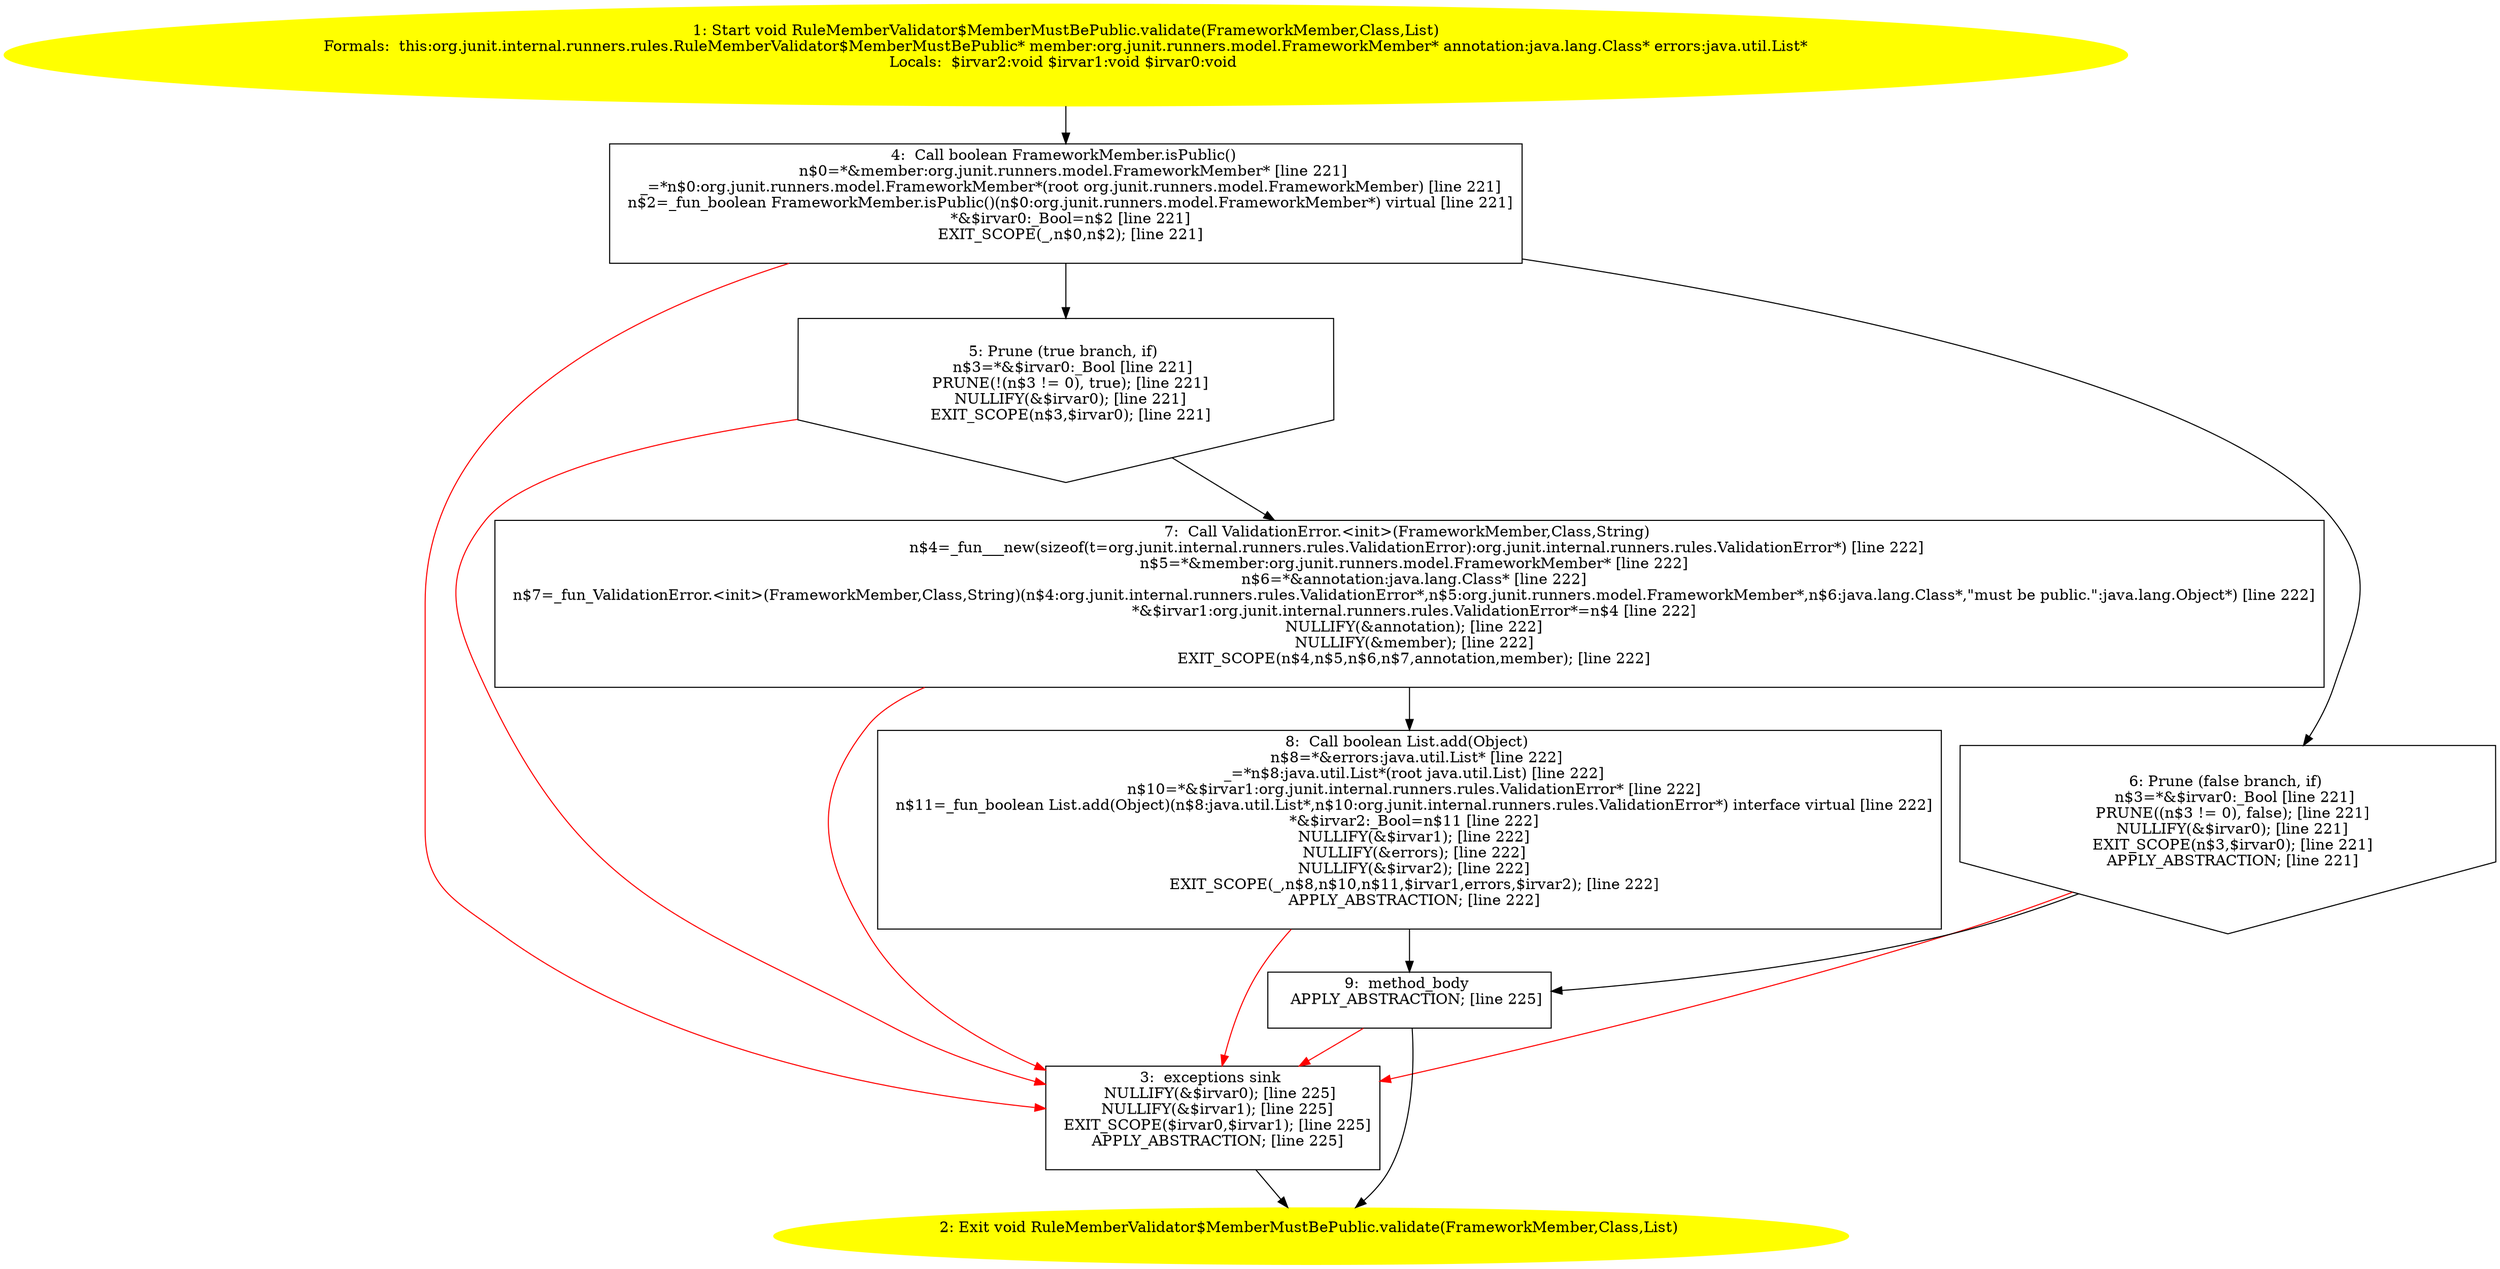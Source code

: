 /* @generated */
digraph cfg {
"org.junit.internal.runners.rules.RuleMemberValidator$MemberMustBePublic.validate(org.junit.runners.m.bfea9399cf0f613a2eac4cfe8659b7ea_1" [label="1: Start void RuleMemberValidator$MemberMustBePublic.validate(FrameworkMember,Class,List)\nFormals:  this:org.junit.internal.runners.rules.RuleMemberValidator$MemberMustBePublic* member:org.junit.runners.model.FrameworkMember* annotation:java.lang.Class* errors:java.util.List*\nLocals:  $irvar2:void $irvar1:void $irvar0:void \n  " color=yellow style=filled]
	

	 "org.junit.internal.runners.rules.RuleMemberValidator$MemberMustBePublic.validate(org.junit.runners.m.bfea9399cf0f613a2eac4cfe8659b7ea_1" -> "org.junit.internal.runners.rules.RuleMemberValidator$MemberMustBePublic.validate(org.junit.runners.m.bfea9399cf0f613a2eac4cfe8659b7ea_4" ;
"org.junit.internal.runners.rules.RuleMemberValidator$MemberMustBePublic.validate(org.junit.runners.m.bfea9399cf0f613a2eac4cfe8659b7ea_2" [label="2: Exit void RuleMemberValidator$MemberMustBePublic.validate(FrameworkMember,Class,List) \n  " color=yellow style=filled]
	

"org.junit.internal.runners.rules.RuleMemberValidator$MemberMustBePublic.validate(org.junit.runners.m.bfea9399cf0f613a2eac4cfe8659b7ea_3" [label="3:  exceptions sink \n   NULLIFY(&$irvar0); [line 225]\n  NULLIFY(&$irvar1); [line 225]\n  EXIT_SCOPE($irvar0,$irvar1); [line 225]\n  APPLY_ABSTRACTION; [line 225]\n " shape="box"]
	

	 "org.junit.internal.runners.rules.RuleMemberValidator$MemberMustBePublic.validate(org.junit.runners.m.bfea9399cf0f613a2eac4cfe8659b7ea_3" -> "org.junit.internal.runners.rules.RuleMemberValidator$MemberMustBePublic.validate(org.junit.runners.m.bfea9399cf0f613a2eac4cfe8659b7ea_2" ;
"org.junit.internal.runners.rules.RuleMemberValidator$MemberMustBePublic.validate(org.junit.runners.m.bfea9399cf0f613a2eac4cfe8659b7ea_4" [label="4:  Call boolean FrameworkMember.isPublic() \n   n$0=*&member:org.junit.runners.model.FrameworkMember* [line 221]\n  _=*n$0:org.junit.runners.model.FrameworkMember*(root org.junit.runners.model.FrameworkMember) [line 221]\n  n$2=_fun_boolean FrameworkMember.isPublic()(n$0:org.junit.runners.model.FrameworkMember*) virtual [line 221]\n  *&$irvar0:_Bool=n$2 [line 221]\n  EXIT_SCOPE(_,n$0,n$2); [line 221]\n " shape="box"]
	

	 "org.junit.internal.runners.rules.RuleMemberValidator$MemberMustBePublic.validate(org.junit.runners.m.bfea9399cf0f613a2eac4cfe8659b7ea_4" -> "org.junit.internal.runners.rules.RuleMemberValidator$MemberMustBePublic.validate(org.junit.runners.m.bfea9399cf0f613a2eac4cfe8659b7ea_5" ;
	 "org.junit.internal.runners.rules.RuleMemberValidator$MemberMustBePublic.validate(org.junit.runners.m.bfea9399cf0f613a2eac4cfe8659b7ea_4" -> "org.junit.internal.runners.rules.RuleMemberValidator$MemberMustBePublic.validate(org.junit.runners.m.bfea9399cf0f613a2eac4cfe8659b7ea_6" ;
	 "org.junit.internal.runners.rules.RuleMemberValidator$MemberMustBePublic.validate(org.junit.runners.m.bfea9399cf0f613a2eac4cfe8659b7ea_4" -> "org.junit.internal.runners.rules.RuleMemberValidator$MemberMustBePublic.validate(org.junit.runners.m.bfea9399cf0f613a2eac4cfe8659b7ea_3" [color="red" ];
"org.junit.internal.runners.rules.RuleMemberValidator$MemberMustBePublic.validate(org.junit.runners.m.bfea9399cf0f613a2eac4cfe8659b7ea_5" [label="5: Prune (true branch, if) \n   n$3=*&$irvar0:_Bool [line 221]\n  PRUNE(!(n$3 != 0), true); [line 221]\n  NULLIFY(&$irvar0); [line 221]\n  EXIT_SCOPE(n$3,$irvar0); [line 221]\n " shape="invhouse"]
	

	 "org.junit.internal.runners.rules.RuleMemberValidator$MemberMustBePublic.validate(org.junit.runners.m.bfea9399cf0f613a2eac4cfe8659b7ea_5" -> "org.junit.internal.runners.rules.RuleMemberValidator$MemberMustBePublic.validate(org.junit.runners.m.bfea9399cf0f613a2eac4cfe8659b7ea_7" ;
	 "org.junit.internal.runners.rules.RuleMemberValidator$MemberMustBePublic.validate(org.junit.runners.m.bfea9399cf0f613a2eac4cfe8659b7ea_5" -> "org.junit.internal.runners.rules.RuleMemberValidator$MemberMustBePublic.validate(org.junit.runners.m.bfea9399cf0f613a2eac4cfe8659b7ea_3" [color="red" ];
"org.junit.internal.runners.rules.RuleMemberValidator$MemberMustBePublic.validate(org.junit.runners.m.bfea9399cf0f613a2eac4cfe8659b7ea_6" [label="6: Prune (false branch, if) \n   n$3=*&$irvar0:_Bool [line 221]\n  PRUNE((n$3 != 0), false); [line 221]\n  NULLIFY(&$irvar0); [line 221]\n  EXIT_SCOPE(n$3,$irvar0); [line 221]\n  APPLY_ABSTRACTION; [line 221]\n " shape="invhouse"]
	

	 "org.junit.internal.runners.rules.RuleMemberValidator$MemberMustBePublic.validate(org.junit.runners.m.bfea9399cf0f613a2eac4cfe8659b7ea_6" -> "org.junit.internal.runners.rules.RuleMemberValidator$MemberMustBePublic.validate(org.junit.runners.m.bfea9399cf0f613a2eac4cfe8659b7ea_9" ;
	 "org.junit.internal.runners.rules.RuleMemberValidator$MemberMustBePublic.validate(org.junit.runners.m.bfea9399cf0f613a2eac4cfe8659b7ea_6" -> "org.junit.internal.runners.rules.RuleMemberValidator$MemberMustBePublic.validate(org.junit.runners.m.bfea9399cf0f613a2eac4cfe8659b7ea_3" [color="red" ];
"org.junit.internal.runners.rules.RuleMemberValidator$MemberMustBePublic.validate(org.junit.runners.m.bfea9399cf0f613a2eac4cfe8659b7ea_7" [label="7:  Call ValidationError.<init>(FrameworkMember,Class,String) \n   n$4=_fun___new(sizeof(t=org.junit.internal.runners.rules.ValidationError):org.junit.internal.runners.rules.ValidationError*) [line 222]\n  n$5=*&member:org.junit.runners.model.FrameworkMember* [line 222]\n  n$6=*&annotation:java.lang.Class* [line 222]\n  n$7=_fun_ValidationError.<init>(FrameworkMember,Class,String)(n$4:org.junit.internal.runners.rules.ValidationError*,n$5:org.junit.runners.model.FrameworkMember*,n$6:java.lang.Class*,\"must be public.\":java.lang.Object*) [line 222]\n  *&$irvar1:org.junit.internal.runners.rules.ValidationError*=n$4 [line 222]\n  NULLIFY(&annotation); [line 222]\n  NULLIFY(&member); [line 222]\n  EXIT_SCOPE(n$4,n$5,n$6,n$7,annotation,member); [line 222]\n " shape="box"]
	

	 "org.junit.internal.runners.rules.RuleMemberValidator$MemberMustBePublic.validate(org.junit.runners.m.bfea9399cf0f613a2eac4cfe8659b7ea_7" -> "org.junit.internal.runners.rules.RuleMemberValidator$MemberMustBePublic.validate(org.junit.runners.m.bfea9399cf0f613a2eac4cfe8659b7ea_8" ;
	 "org.junit.internal.runners.rules.RuleMemberValidator$MemberMustBePublic.validate(org.junit.runners.m.bfea9399cf0f613a2eac4cfe8659b7ea_7" -> "org.junit.internal.runners.rules.RuleMemberValidator$MemberMustBePublic.validate(org.junit.runners.m.bfea9399cf0f613a2eac4cfe8659b7ea_3" [color="red" ];
"org.junit.internal.runners.rules.RuleMemberValidator$MemberMustBePublic.validate(org.junit.runners.m.bfea9399cf0f613a2eac4cfe8659b7ea_8" [label="8:  Call boolean List.add(Object) \n   n$8=*&errors:java.util.List* [line 222]\n  _=*n$8:java.util.List*(root java.util.List) [line 222]\n  n$10=*&$irvar1:org.junit.internal.runners.rules.ValidationError* [line 222]\n  n$11=_fun_boolean List.add(Object)(n$8:java.util.List*,n$10:org.junit.internal.runners.rules.ValidationError*) interface virtual [line 222]\n  *&$irvar2:_Bool=n$11 [line 222]\n  NULLIFY(&$irvar1); [line 222]\n  NULLIFY(&errors); [line 222]\n  NULLIFY(&$irvar2); [line 222]\n  EXIT_SCOPE(_,n$8,n$10,n$11,$irvar1,errors,$irvar2); [line 222]\n  APPLY_ABSTRACTION; [line 222]\n " shape="box"]
	

	 "org.junit.internal.runners.rules.RuleMemberValidator$MemberMustBePublic.validate(org.junit.runners.m.bfea9399cf0f613a2eac4cfe8659b7ea_8" -> "org.junit.internal.runners.rules.RuleMemberValidator$MemberMustBePublic.validate(org.junit.runners.m.bfea9399cf0f613a2eac4cfe8659b7ea_9" ;
	 "org.junit.internal.runners.rules.RuleMemberValidator$MemberMustBePublic.validate(org.junit.runners.m.bfea9399cf0f613a2eac4cfe8659b7ea_8" -> "org.junit.internal.runners.rules.RuleMemberValidator$MemberMustBePublic.validate(org.junit.runners.m.bfea9399cf0f613a2eac4cfe8659b7ea_3" [color="red" ];
"org.junit.internal.runners.rules.RuleMemberValidator$MemberMustBePublic.validate(org.junit.runners.m.bfea9399cf0f613a2eac4cfe8659b7ea_9" [label="9:  method_body \n   APPLY_ABSTRACTION; [line 225]\n " shape="box"]
	

	 "org.junit.internal.runners.rules.RuleMemberValidator$MemberMustBePublic.validate(org.junit.runners.m.bfea9399cf0f613a2eac4cfe8659b7ea_9" -> "org.junit.internal.runners.rules.RuleMemberValidator$MemberMustBePublic.validate(org.junit.runners.m.bfea9399cf0f613a2eac4cfe8659b7ea_2" ;
	 "org.junit.internal.runners.rules.RuleMemberValidator$MemberMustBePublic.validate(org.junit.runners.m.bfea9399cf0f613a2eac4cfe8659b7ea_9" -> "org.junit.internal.runners.rules.RuleMemberValidator$MemberMustBePublic.validate(org.junit.runners.m.bfea9399cf0f613a2eac4cfe8659b7ea_3" [color="red" ];
}
